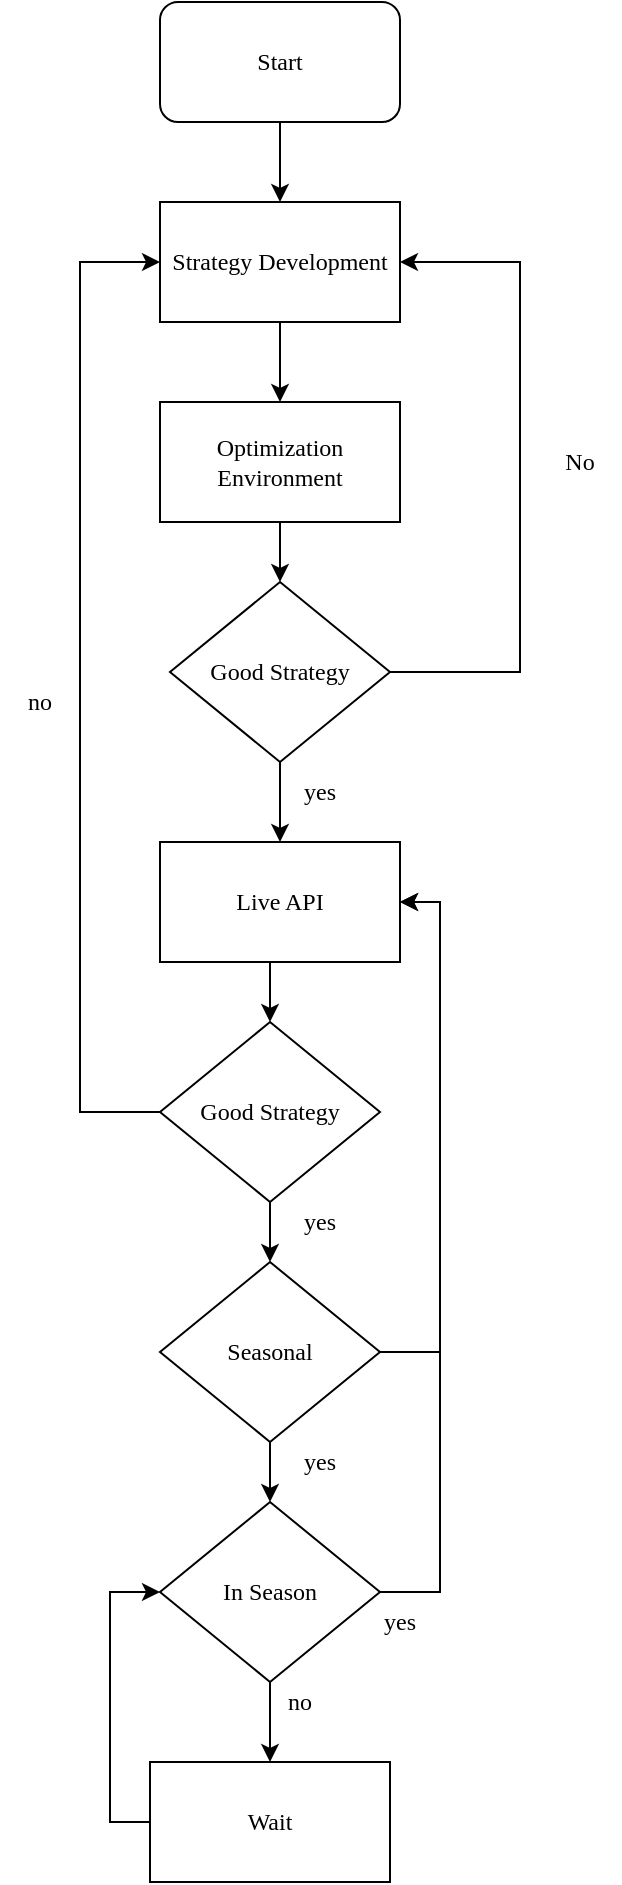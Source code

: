 <mxfile version="13.0.3" type="device"><diagram id="2L5_Ysfe6gCJ1glijZh5" name="Page-1"><mxGraphModel dx="1422" dy="832" grid="1" gridSize="10" guides="1" tooltips="1" connect="1" arrows="1" fold="1" page="1" pageScale="1" pageWidth="350" pageHeight="1000" math="0" shadow="0"><root><mxCell id="0"/><mxCell id="1" parent="0"/><mxCell id="eoqKx9MXlI5b6MbUtMDV-13" style="edgeStyle=orthogonalEdgeStyle;rounded=0;orthogonalLoop=1;jettySize=auto;html=1;exitX=0.5;exitY=1;exitDx=0;exitDy=0;fontFamily=Times New Roman;" parent="1" source="eoqKx9MXlI5b6MbUtMDV-8" target="eoqKx9MXlI5b6MbUtMDV-11" edge="1"><mxGeometry relative="1" as="geometry"/></mxCell><mxCell id="eoqKx9MXlI5b6MbUtMDV-8" value="Strategy Development" style="rounded=0;whiteSpace=wrap;html=1;fontFamily=Times New Roman;" parent="1" vertex="1"><mxGeometry x="100" y="120" width="120" height="60" as="geometry"/></mxCell><mxCell id="eoqKx9MXlI5b6MbUtMDV-10" style="edgeStyle=orthogonalEdgeStyle;rounded=0;orthogonalLoop=1;jettySize=auto;html=1;exitX=0.5;exitY=1;exitDx=0;exitDy=0;entryX=0.5;entryY=0;entryDx=0;entryDy=0;fontFamily=Times New Roman;" parent="1" source="eoqKx9MXlI5b6MbUtMDV-9" target="eoqKx9MXlI5b6MbUtMDV-8" edge="1"><mxGeometry relative="1" as="geometry"/></mxCell><mxCell id="eoqKx9MXlI5b6MbUtMDV-9" value="Start" style="rounded=1;whiteSpace=wrap;html=1;fontFamily=Times New Roman;" parent="1" vertex="1"><mxGeometry x="100" y="20" width="120" height="60" as="geometry"/></mxCell><mxCell id="eoqKx9MXlI5b6MbUtMDV-14" style="edgeStyle=orthogonalEdgeStyle;rounded=0;orthogonalLoop=1;jettySize=auto;html=1;exitX=0.5;exitY=1;exitDx=0;exitDy=0;entryX=0.5;entryY=0;entryDx=0;entryDy=0;fontFamily=Times New Roman;" parent="1" source="eoqKx9MXlI5b6MbUtMDV-11" target="eoqKx9MXlI5b6MbUtMDV-12" edge="1"><mxGeometry relative="1" as="geometry"/></mxCell><mxCell id="eoqKx9MXlI5b6MbUtMDV-11" value="Optimization Environment" style="rounded=0;whiteSpace=wrap;html=1;fontFamily=Times New Roman;" parent="1" vertex="1"><mxGeometry x="100" y="220" width="120" height="60" as="geometry"/></mxCell><mxCell id="eoqKx9MXlI5b6MbUtMDV-15" style="edgeStyle=orthogonalEdgeStyle;rounded=0;orthogonalLoop=1;jettySize=auto;html=1;exitX=1;exitY=0.5;exitDx=0;exitDy=0;entryX=1;entryY=0.5;entryDx=0;entryDy=0;fontFamily=Times New Roman;" parent="1" source="eoqKx9MXlI5b6MbUtMDV-12" target="eoqKx9MXlI5b6MbUtMDV-8" edge="1"><mxGeometry relative="1" as="geometry"><Array as="points"><mxPoint x="280" y="355"/><mxPoint x="280" y="150"/></Array></mxGeometry></mxCell><mxCell id="eoqKx9MXlI5b6MbUtMDV-18" style="edgeStyle=orthogonalEdgeStyle;rounded=0;orthogonalLoop=1;jettySize=auto;html=1;exitX=0.5;exitY=1;exitDx=0;exitDy=0;entryX=0.5;entryY=0;entryDx=0;entryDy=0;fontFamily=Times New Roman;" parent="1" source="eoqKx9MXlI5b6MbUtMDV-12" target="eoqKx9MXlI5b6MbUtMDV-17" edge="1"><mxGeometry relative="1" as="geometry"/></mxCell><mxCell id="eoqKx9MXlI5b6MbUtMDV-12" value="Good Strategy" style="rhombus;whiteSpace=wrap;html=1;fontFamily=Times New Roman;" parent="1" vertex="1"><mxGeometry x="105" y="310" width="110" height="90" as="geometry"/></mxCell><mxCell id="eoqKx9MXlI5b6MbUtMDV-16" value="No" style="text;html=1;strokeColor=none;fillColor=none;align=center;verticalAlign=middle;whiteSpace=wrap;rounded=0;fontFamily=Times New Roman;" parent="1" vertex="1"><mxGeometry x="290" y="240" width="40" height="20" as="geometry"/></mxCell><mxCell id="eoqKx9MXlI5b6MbUtMDV-31" style="edgeStyle=orthogonalEdgeStyle;rounded=0;orthogonalLoop=1;jettySize=auto;html=1;exitX=0.5;exitY=1;exitDx=0;exitDy=0;entryX=0.5;entryY=0;entryDx=0;entryDy=0;fontFamily=Times New Roman;" parent="1" source="eoqKx9MXlI5b6MbUtMDV-17" target="eoqKx9MXlI5b6MbUtMDV-30" edge="1"><mxGeometry relative="1" as="geometry"/></mxCell><mxCell id="eoqKx9MXlI5b6MbUtMDV-17" value="Live API" style="rounded=0;whiteSpace=wrap;html=1;fontFamily=Times New Roman;" parent="1" vertex="1"><mxGeometry x="100" y="440" width="120" height="60" as="geometry"/></mxCell><mxCell id="eoqKx9MXlI5b6MbUtMDV-50" value="" style="edgeStyle=orthogonalEdgeStyle;rounded=0;orthogonalLoop=1;jettySize=auto;html=1;fontFamily=Times New Roman;" parent="1" source="eoqKx9MXlI5b6MbUtMDV-19" target="eoqKx9MXlI5b6MbUtMDV-24" edge="1"><mxGeometry relative="1" as="geometry"/></mxCell><mxCell id="eoqKx9MXlI5b6MbUtMDV-52" style="edgeStyle=orthogonalEdgeStyle;rounded=0;orthogonalLoop=1;jettySize=auto;html=1;exitX=1;exitY=0.5;exitDx=0;exitDy=0;entryX=1;entryY=0.5;entryDx=0;entryDy=0;fontFamily=Times New Roman;" parent="1" source="eoqKx9MXlI5b6MbUtMDV-19" target="eoqKx9MXlI5b6MbUtMDV-17" edge="1"><mxGeometry relative="1" as="geometry"/></mxCell><mxCell id="eoqKx9MXlI5b6MbUtMDV-19" value="Seasonal" style="rhombus;whiteSpace=wrap;html=1;fontFamily=Times New Roman;" parent="1" vertex="1"><mxGeometry x="100" y="650" width="110" height="90" as="geometry"/></mxCell><mxCell id="eoqKx9MXlI5b6MbUtMDV-51" value="" style="edgeStyle=orthogonalEdgeStyle;rounded=0;orthogonalLoop=1;jettySize=auto;html=1;fontFamily=Times New Roman;" parent="1" source="eoqKx9MXlI5b6MbUtMDV-24" target="eoqKx9MXlI5b6MbUtMDV-25" edge="1"><mxGeometry relative="1" as="geometry"/></mxCell><mxCell id="eoqKx9MXlI5b6MbUtMDV-53" style="edgeStyle=orthogonalEdgeStyle;rounded=0;orthogonalLoop=1;jettySize=auto;html=1;exitX=1;exitY=0.5;exitDx=0;exitDy=0;entryX=1;entryY=0.5;entryDx=0;entryDy=0;fontFamily=Times New Roman;" parent="1" source="eoqKx9MXlI5b6MbUtMDV-24" target="eoqKx9MXlI5b6MbUtMDV-17" edge="1"><mxGeometry relative="1" as="geometry"/></mxCell><mxCell id="eoqKx9MXlI5b6MbUtMDV-24" value="In Season" style="rhombus;whiteSpace=wrap;html=1;fontFamily=Times New Roman;" parent="1" vertex="1"><mxGeometry x="100" y="770" width="110" height="90" as="geometry"/></mxCell><mxCell id="eoqKx9MXlI5b6MbUtMDV-55" style="edgeStyle=orthogonalEdgeStyle;rounded=0;orthogonalLoop=1;jettySize=auto;html=1;exitX=0;exitY=0.5;exitDx=0;exitDy=0;entryX=0;entryY=0.5;entryDx=0;entryDy=0;fontFamily=Times New Roman;" parent="1" source="eoqKx9MXlI5b6MbUtMDV-25" target="eoqKx9MXlI5b6MbUtMDV-24" edge="1"><mxGeometry relative="1" as="geometry"/></mxCell><mxCell id="eoqKx9MXlI5b6MbUtMDV-25" value="Wait" style="rounded=0;whiteSpace=wrap;html=1;fontFamily=Times New Roman;" parent="1" vertex="1"><mxGeometry x="95" y="900" width="120" height="60" as="geometry"/></mxCell><mxCell id="eoqKx9MXlI5b6MbUtMDV-38" style="edgeStyle=orthogonalEdgeStyle;rounded=0;orthogonalLoop=1;jettySize=auto;html=1;exitX=0;exitY=0.5;exitDx=0;exitDy=0;entryX=0;entryY=0.5;entryDx=0;entryDy=0;fontFamily=Times New Roman;" parent="1" source="eoqKx9MXlI5b6MbUtMDV-30" target="eoqKx9MXlI5b6MbUtMDV-8" edge="1"><mxGeometry relative="1" as="geometry"><Array as="points"><mxPoint x="60" y="575"/><mxPoint x="60" y="150"/></Array></mxGeometry></mxCell><mxCell id="eoqKx9MXlI5b6MbUtMDV-49" value="" style="edgeStyle=orthogonalEdgeStyle;rounded=0;orthogonalLoop=1;jettySize=auto;html=1;fontFamily=Times New Roman;" parent="1" source="eoqKx9MXlI5b6MbUtMDV-30" target="eoqKx9MXlI5b6MbUtMDV-19" edge="1"><mxGeometry relative="1" as="geometry"/></mxCell><mxCell id="eoqKx9MXlI5b6MbUtMDV-30" value="Good Strategy" style="rhombus;whiteSpace=wrap;html=1;fontFamily=Times New Roman;" parent="1" vertex="1"><mxGeometry x="100" y="530" width="110" height="90" as="geometry"/></mxCell><mxCell id="eoqKx9MXlI5b6MbUtMDV-39" value="yes" style="text;html=1;strokeColor=none;fillColor=none;align=center;verticalAlign=middle;whiteSpace=wrap;rounded=0;fontFamily=Times New Roman;" parent="1" vertex="1"><mxGeometry x="160" y="405" width="40" height="20" as="geometry"/></mxCell><mxCell id="eoqKx9MXlI5b6MbUtMDV-40" value="yes" style="text;html=1;strokeColor=none;fillColor=none;align=center;verticalAlign=middle;whiteSpace=wrap;rounded=0;fontFamily=Times New Roman;" parent="1" vertex="1"><mxGeometry x="160" y="620" width="40" height="20" as="geometry"/></mxCell><mxCell id="eoqKx9MXlI5b6MbUtMDV-41" value="no" style="text;html=1;strokeColor=none;fillColor=none;align=center;verticalAlign=middle;whiteSpace=wrap;rounded=0;fontFamily=Times New Roman;" parent="1" vertex="1"><mxGeometry x="150" y="860" width="40" height="20" as="geometry"/></mxCell><mxCell id="eoqKx9MXlI5b6MbUtMDV-42" value="yes" style="text;html=1;strokeColor=none;fillColor=none;align=center;verticalAlign=middle;whiteSpace=wrap;rounded=0;fontFamily=Times New Roman;" parent="1" vertex="1"><mxGeometry x="160" y="740" width="40" height="20" as="geometry"/></mxCell><mxCell id="eoqKx9MXlI5b6MbUtMDV-44" value="yes" style="text;html=1;strokeColor=none;fillColor=none;align=center;verticalAlign=middle;whiteSpace=wrap;rounded=0;fontFamily=Times New Roman;" parent="1" vertex="1"><mxGeometry x="200" y="820" width="40" height="20" as="geometry"/></mxCell><mxCell id="eoqKx9MXlI5b6MbUtMDV-46" value="no" style="text;html=1;strokeColor=none;fillColor=none;align=center;verticalAlign=middle;whiteSpace=wrap;rounded=0;fontFamily=Times New Roman;" parent="1" vertex="1"><mxGeometry x="20" y="360" width="40" height="20" as="geometry"/></mxCell></root></mxGraphModel></diagram></mxfile>